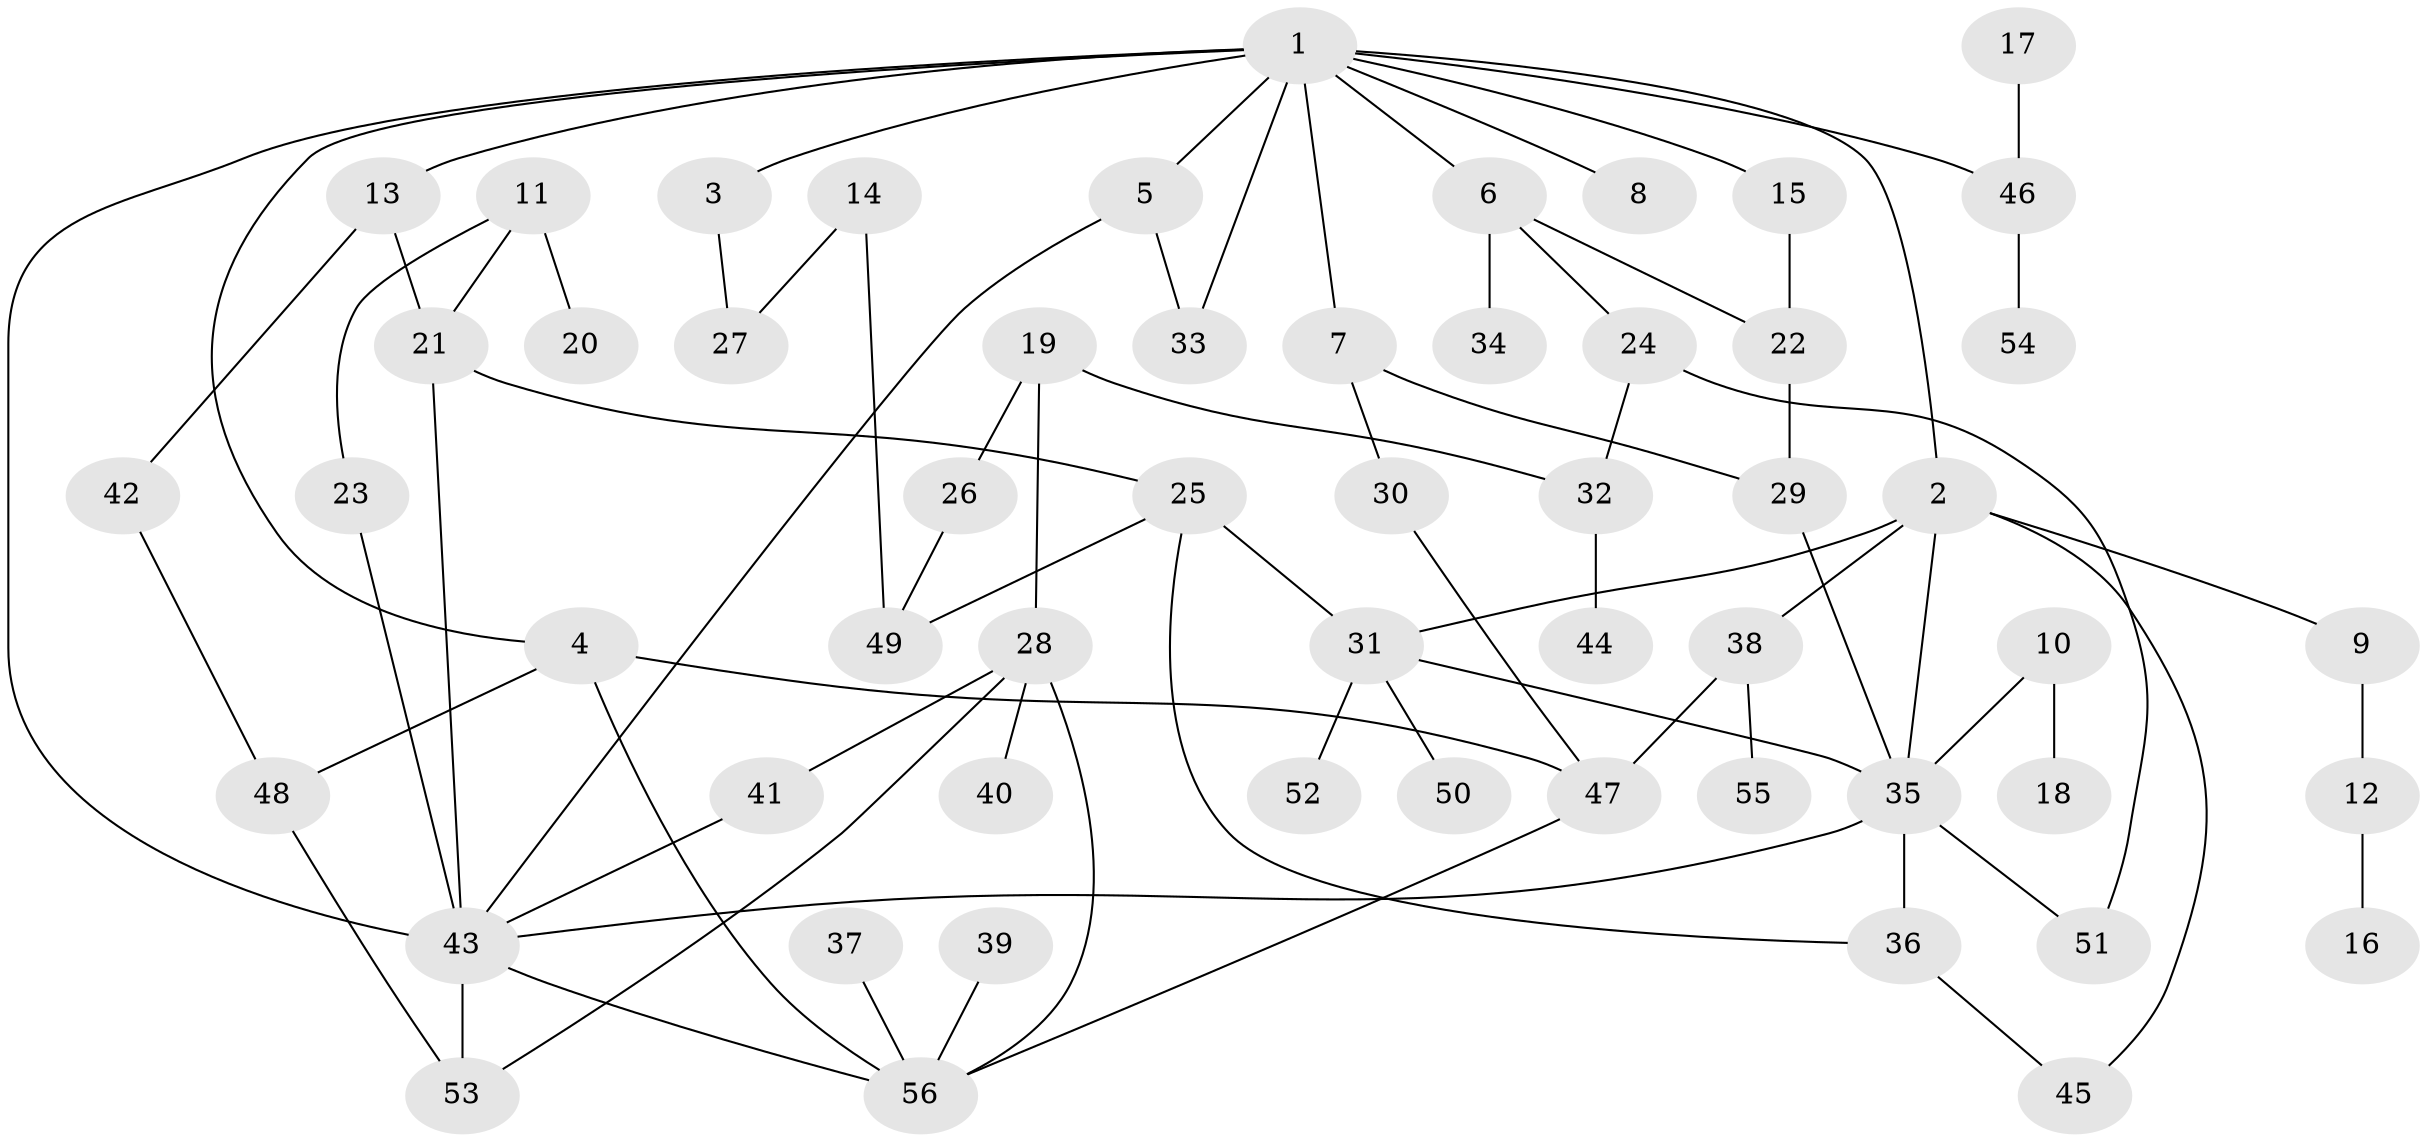 // original degree distribution, {9: 0.009009009009009009, 4: 0.12612612612612611, 5: 0.018018018018018018, 6: 0.04504504504504504, 3: 0.1891891891891892, 2: 0.2882882882882883, 1: 0.32432432432432434}
// Generated by graph-tools (version 1.1) at 2025/49/03/09/25 03:49:26]
// undirected, 56 vertices, 79 edges
graph export_dot {
graph [start="1"]
  node [color=gray90,style=filled];
  1;
  2;
  3;
  4;
  5;
  6;
  7;
  8;
  9;
  10;
  11;
  12;
  13;
  14;
  15;
  16;
  17;
  18;
  19;
  20;
  21;
  22;
  23;
  24;
  25;
  26;
  27;
  28;
  29;
  30;
  31;
  32;
  33;
  34;
  35;
  36;
  37;
  38;
  39;
  40;
  41;
  42;
  43;
  44;
  45;
  46;
  47;
  48;
  49;
  50;
  51;
  52;
  53;
  54;
  55;
  56;
  1 -- 2 [weight=1.0];
  1 -- 3 [weight=1.0];
  1 -- 4 [weight=1.0];
  1 -- 5 [weight=1.0];
  1 -- 6 [weight=1.0];
  1 -- 7 [weight=1.0];
  1 -- 8 [weight=1.0];
  1 -- 13 [weight=1.0];
  1 -- 15 [weight=1.0];
  1 -- 33 [weight=1.0];
  1 -- 43 [weight=1.0];
  1 -- 46 [weight=1.0];
  2 -- 9 [weight=1.0];
  2 -- 31 [weight=1.0];
  2 -- 35 [weight=1.0];
  2 -- 38 [weight=1.0];
  2 -- 45 [weight=1.0];
  3 -- 27 [weight=1.0];
  4 -- 47 [weight=1.0];
  4 -- 48 [weight=1.0];
  4 -- 56 [weight=1.0];
  5 -- 33 [weight=1.0];
  5 -- 43 [weight=1.0];
  6 -- 22 [weight=1.0];
  6 -- 24 [weight=1.0];
  6 -- 34 [weight=1.0];
  7 -- 29 [weight=1.0];
  7 -- 30 [weight=1.0];
  9 -- 12 [weight=1.0];
  10 -- 18 [weight=1.0];
  10 -- 35 [weight=1.0];
  11 -- 20 [weight=1.0];
  11 -- 21 [weight=1.0];
  11 -- 23 [weight=1.0];
  12 -- 16 [weight=1.0];
  13 -- 21 [weight=1.0];
  13 -- 42 [weight=1.0];
  14 -- 27 [weight=1.0];
  14 -- 49 [weight=1.0];
  15 -- 22 [weight=1.0];
  17 -- 46 [weight=1.0];
  19 -- 26 [weight=1.0];
  19 -- 28 [weight=1.0];
  19 -- 32 [weight=1.0];
  21 -- 25 [weight=1.0];
  21 -- 43 [weight=1.0];
  22 -- 29 [weight=1.0];
  23 -- 43 [weight=1.0];
  24 -- 32 [weight=1.0];
  24 -- 51 [weight=1.0];
  25 -- 31 [weight=1.0];
  25 -- 36 [weight=1.0];
  25 -- 49 [weight=1.0];
  26 -- 49 [weight=1.0];
  28 -- 40 [weight=1.0];
  28 -- 41 [weight=1.0];
  28 -- 53 [weight=1.0];
  28 -- 56 [weight=1.0];
  29 -- 35 [weight=1.0];
  30 -- 47 [weight=1.0];
  31 -- 35 [weight=1.0];
  31 -- 50 [weight=1.0];
  31 -- 52 [weight=1.0];
  32 -- 44 [weight=1.0];
  35 -- 36 [weight=1.0];
  35 -- 43 [weight=1.0];
  35 -- 51 [weight=1.0];
  36 -- 45 [weight=1.0];
  37 -- 56 [weight=1.0];
  38 -- 47 [weight=1.0];
  38 -- 55 [weight=1.0];
  39 -- 56 [weight=1.0];
  41 -- 43 [weight=1.0];
  42 -- 48 [weight=1.0];
  43 -- 53 [weight=1.0];
  43 -- 56 [weight=1.0];
  46 -- 54 [weight=1.0];
  47 -- 56 [weight=1.0];
  48 -- 53 [weight=1.0];
}
